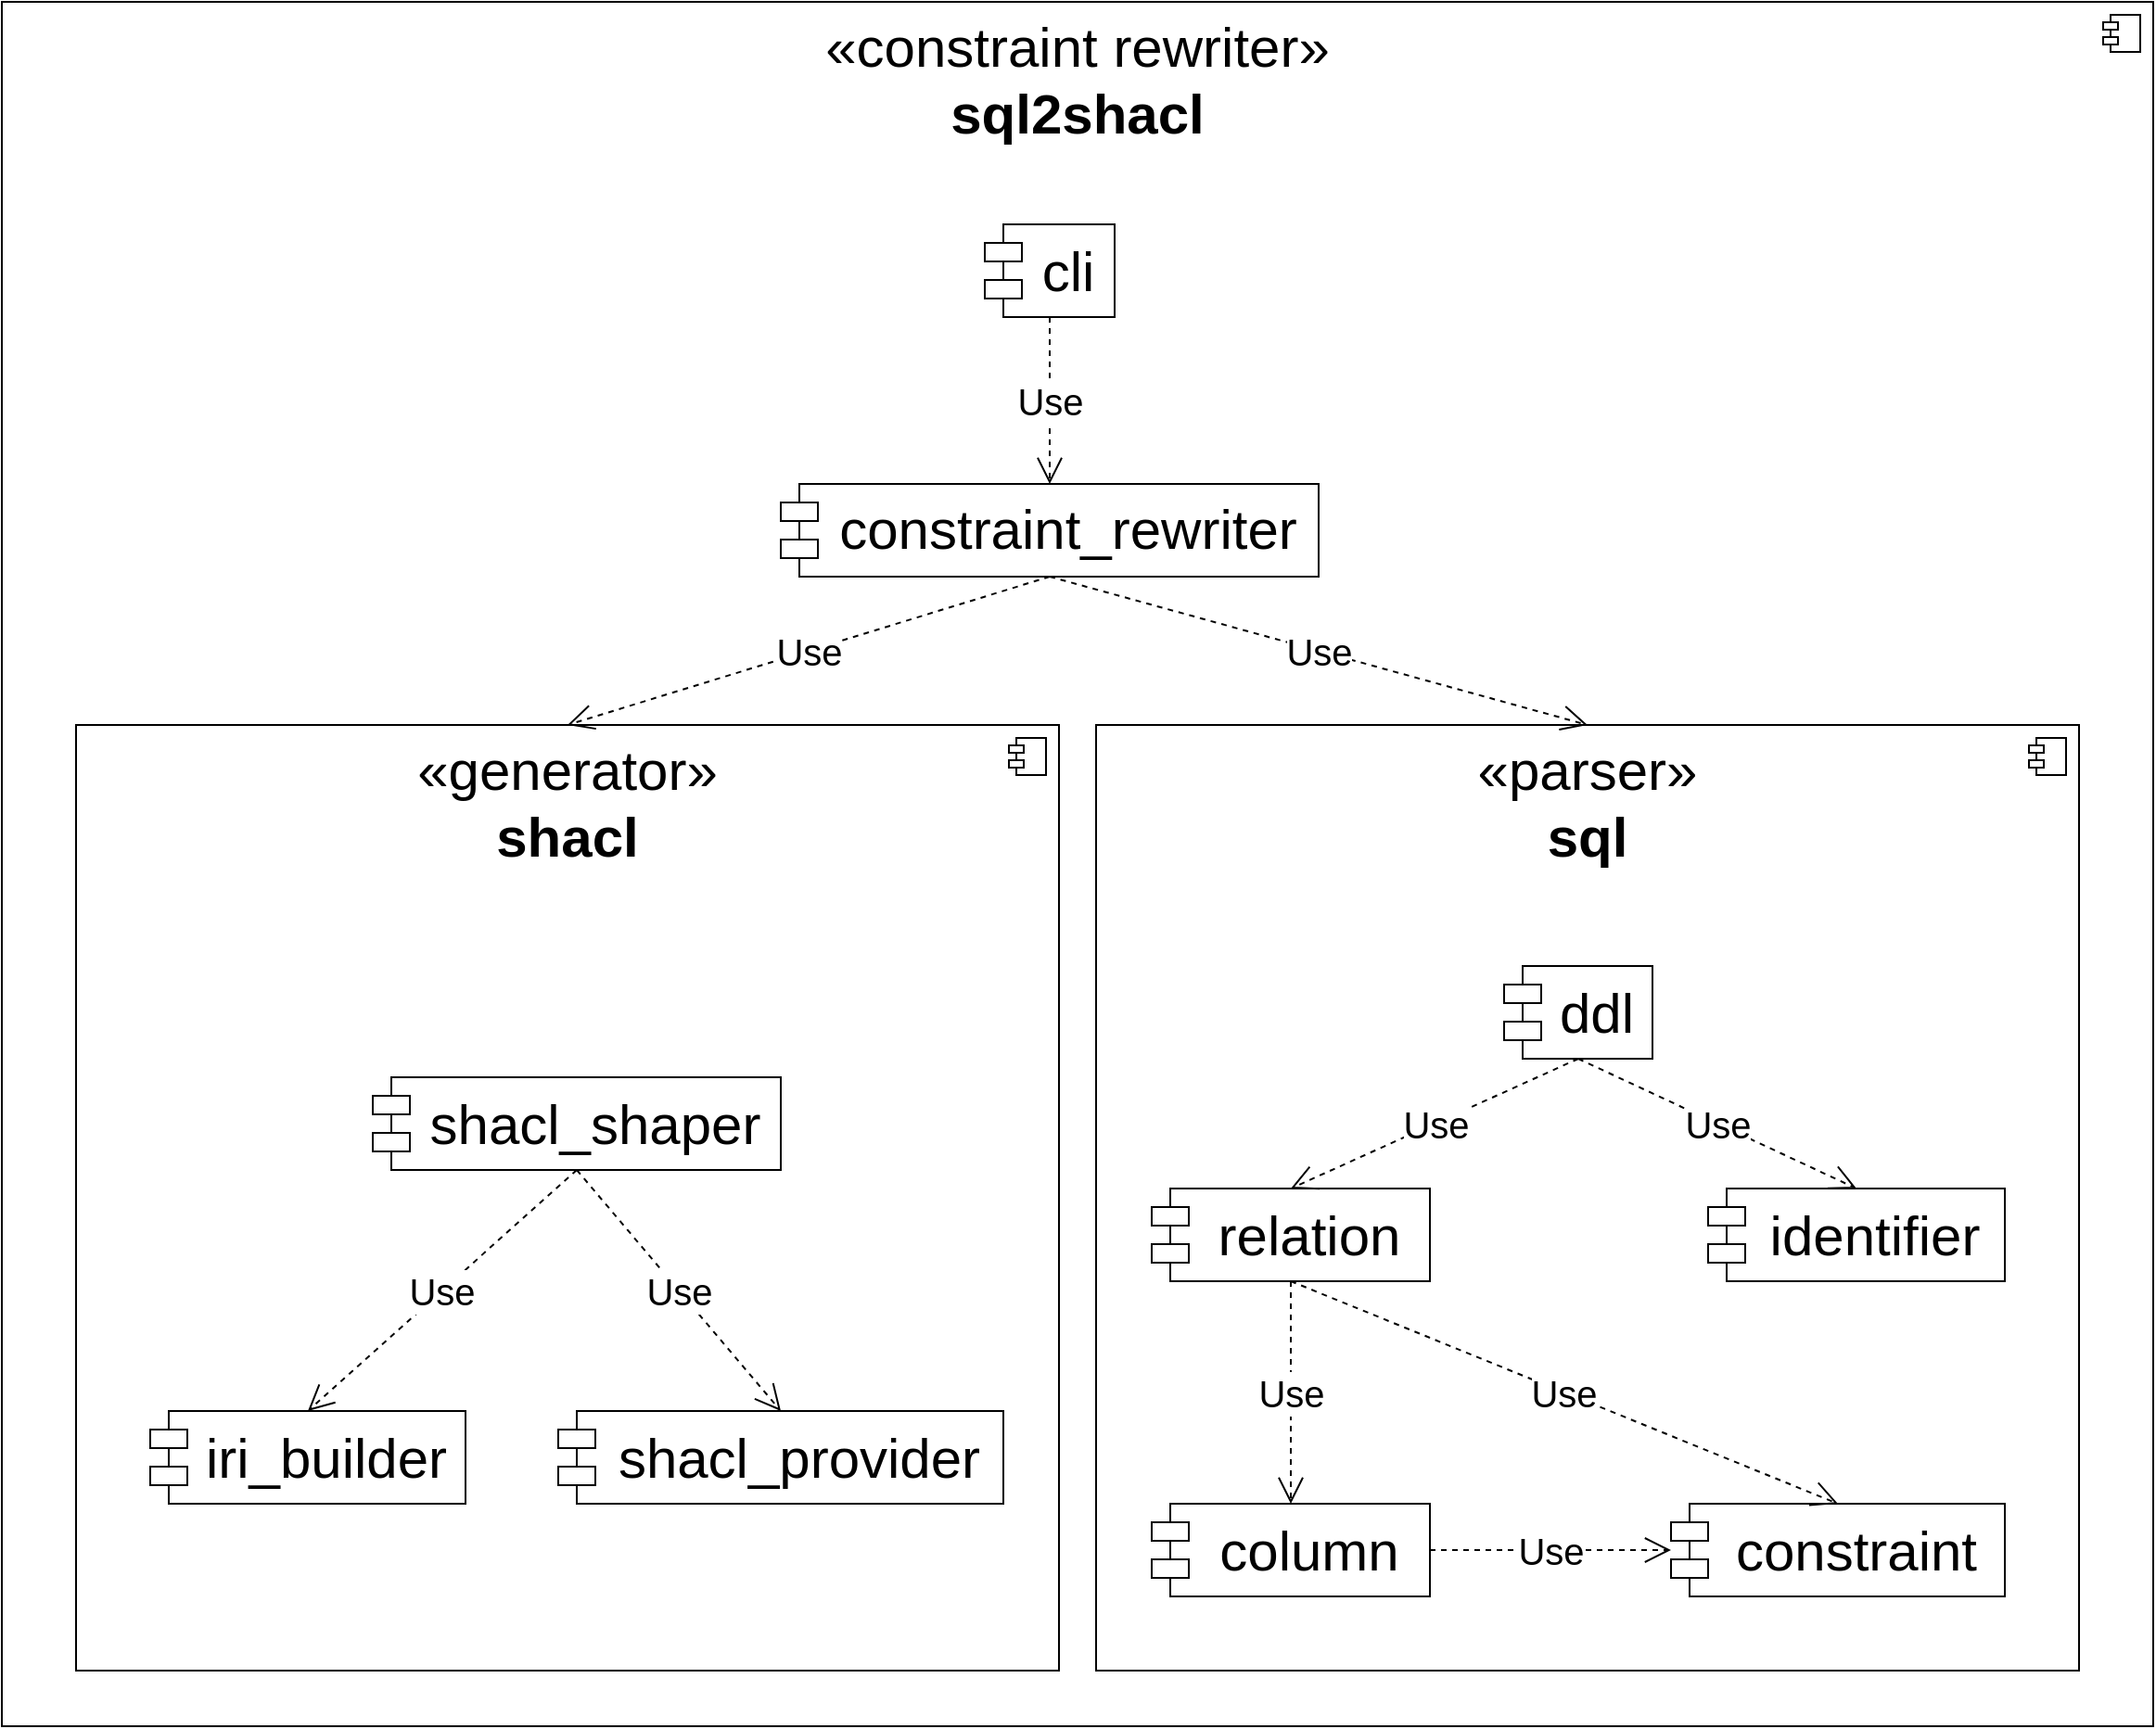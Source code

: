 <mxfile version="24.6.4" type="device">
  <diagram name="Page-1" id="PYlrYKxPpt4eErfjxE6B">
    <mxGraphModel dx="2098" dy="1574" grid="1" gridSize="10" guides="0" tooltips="1" connect="1" arrows="0" fold="1" page="1" pageScale="1" pageWidth="1654" pageHeight="1169" background="none" math="0" shadow="0">
      <root>
        <mxCell id="0" />
        <mxCell id="1" parent="0" />
        <mxCell id="WPn6TP8sn5g8j_nVukEv-1" value="«constraint rewriter»&lt;br style=&quot;font-size: 30px;&quot;&gt;&lt;b&gt;sql2shacl&lt;/b&gt;" style="html=1;dropTarget=0;whiteSpace=wrap;fontSize=30;verticalAlign=top;labelBackgroundColor=none;flipH=0;" vertex="1" parent="1">
          <mxGeometry x="260" y="60" width="1160" height="930" as="geometry" />
        </mxCell>
        <mxCell id="WPn6TP8sn5g8j_nVukEv-2" value="" style="shape=module;jettyWidth=8;jettyHeight=4;fontSize=30;verticalAlign=top;labelBackgroundColor=none;" vertex="1" parent="WPn6TP8sn5g8j_nVukEv-1">
          <mxGeometry x="1" width="20" height="20" relative="1" as="geometry">
            <mxPoint x="-27" y="7" as="offset" />
          </mxGeometry>
        </mxCell>
        <mxCell id="WPn6TP8sn5g8j_nVukEv-40" value="" style="group" vertex="1" connectable="0" parent="1">
          <mxGeometry x="680" y="180" width="290" height="180" as="geometry" />
        </mxCell>
        <mxCell id="WPn6TP8sn5g8j_nVukEv-32" value="&lt;font style=&quot;font-size: 30px;&quot;&gt;cli&lt;/font&gt;" style="shape=module;align=center;spacingLeft=20;align=center;verticalAlign=middle;whiteSpace=wrap;html=1;flipH=0;" vertex="1" parent="WPn6TP8sn5g8j_nVukEv-40">
          <mxGeometry x="110" width="70" height="50" as="geometry" />
        </mxCell>
        <mxCell id="WPn6TP8sn5g8j_nVukEv-29" value="&lt;font style=&quot;font-size: 30px;&quot;&gt;constraint_rewriter&lt;/font&gt;" style="shape=module;align=left;spacingLeft=20;align=center;verticalAlign=top;whiteSpace=wrap;html=1;" vertex="1" parent="WPn6TP8sn5g8j_nVukEv-40">
          <mxGeometry y="140" width="290" height="50" as="geometry" />
        </mxCell>
        <mxCell id="WPn6TP8sn5g8j_nVukEv-39" value="&lt;font style=&quot;font-size: 20px;&quot;&gt;Use&lt;/font&gt;" style="endArrow=open;endSize=12;dashed=1;html=1;rounded=0;exitX=0.5;exitY=1;exitDx=0;exitDy=0;entryX=0.5;entryY=0;entryDx=0;entryDy=0;" edge="1" parent="WPn6TP8sn5g8j_nVukEv-40" source="WPn6TP8sn5g8j_nVukEv-32" target="WPn6TP8sn5g8j_nVukEv-29">
          <mxGeometry width="160" relative="1" as="geometry">
            <mxPoint x="20.085" y="281.471" as="sourcePoint" />
            <mxPoint x="180.766" y="281.471" as="targetPoint" />
          </mxGeometry>
        </mxCell>
        <mxCell id="WPn6TP8sn5g8j_nVukEv-36" value="" style="group" vertex="1" connectable="0" parent="1">
          <mxGeometry x="850" y="450" width="530" height="510" as="geometry" />
        </mxCell>
        <mxCell id="WPn6TP8sn5g8j_nVukEv-3" value="«parser»&lt;br style=&quot;font-size: 30px;&quot;&gt;&lt;b style=&quot;font-size: 30px;&quot;&gt;sql&lt;/b&gt;" style="html=1;dropTarget=0;whiteSpace=wrap;fontSize=30;verticalAlign=top;labelBackgroundColor=none;" vertex="1" parent="WPn6TP8sn5g8j_nVukEv-36">
          <mxGeometry width="530" height="510" as="geometry" />
        </mxCell>
        <mxCell id="WPn6TP8sn5g8j_nVukEv-4" value="" style="shape=module;jettyWidth=8;jettyHeight=4;fontSize=30;verticalAlign=top;labelBackgroundColor=none;" vertex="1" parent="WPn6TP8sn5g8j_nVukEv-3">
          <mxGeometry x="1" width="20" height="20" relative="1" as="geometry">
            <mxPoint x="-27" y="7" as="offset" />
          </mxGeometry>
        </mxCell>
        <mxCell id="WPn6TP8sn5g8j_nVukEv-12" value="relation" style="shape=module;align=left;spacingLeft=20;align=center;verticalAlign=middle;whiteSpace=wrap;html=1;fontSize=30;" vertex="1" parent="WPn6TP8sn5g8j_nVukEv-36">
          <mxGeometry x="30" y="250" width="150" height="50" as="geometry" />
        </mxCell>
        <mxCell id="WPn6TP8sn5g8j_nVukEv-13" value="identifier" style="shape=module;align=left;spacingLeft=20;align=center;verticalAlign=middle;whiteSpace=wrap;html=1;fontSize=30;" vertex="1" parent="WPn6TP8sn5g8j_nVukEv-36">
          <mxGeometry x="330" y="250" width="160" height="50" as="geometry" />
        </mxCell>
        <mxCell id="WPn6TP8sn5g8j_nVukEv-14" value="ddl" style="shape=module;align=left;spacingLeft=20;align=center;verticalAlign=middle;whiteSpace=wrap;html=1;fontSize=30;" vertex="1" parent="WPn6TP8sn5g8j_nVukEv-36">
          <mxGeometry x="220" y="130" width="80" height="50" as="geometry" />
        </mxCell>
        <mxCell id="WPn6TP8sn5g8j_nVukEv-15" value="constraint" style="shape=module;align=left;spacingLeft=20;align=center;verticalAlign=middle;whiteSpace=wrap;html=1;fontSize=30;" vertex="1" parent="WPn6TP8sn5g8j_nVukEv-36">
          <mxGeometry x="310" y="420" width="180" height="50" as="geometry" />
        </mxCell>
        <mxCell id="WPn6TP8sn5g8j_nVukEv-16" value="column" style="shape=module;align=left;spacingLeft=20;align=center;verticalAlign=middle;whiteSpace=wrap;html=1;fontSize=30;" vertex="1" parent="WPn6TP8sn5g8j_nVukEv-36">
          <mxGeometry x="30" y="420" width="150" height="50" as="geometry" />
        </mxCell>
        <mxCell id="WPn6TP8sn5g8j_nVukEv-23" value="Use" style="endArrow=open;endSize=12;dashed=1;html=1;rounded=0;exitX=0.5;exitY=1;exitDx=0;exitDy=0;entryX=0.5;entryY=0;entryDx=0;entryDy=0;fontSize=20;" edge="1" parent="WPn6TP8sn5g8j_nVukEv-36" source="WPn6TP8sn5g8j_nVukEv-14" target="WPn6TP8sn5g8j_nVukEv-12">
          <mxGeometry width="160" relative="1" as="geometry">
            <mxPoint x="-187.855" y="223.235" as="sourcePoint" />
            <mxPoint x="-20.873" y="223.235" as="targetPoint" />
          </mxGeometry>
        </mxCell>
        <mxCell id="WPn6TP8sn5g8j_nVukEv-24" value="Use" style="endArrow=open;endSize=12;dashed=1;html=1;rounded=0;exitX=0.5;exitY=1;exitDx=0;exitDy=0;entryX=0.5;entryY=0;entryDx=0;entryDy=0;fontSize=20;" edge="1" parent="WPn6TP8sn5g8j_nVukEv-36" source="WPn6TP8sn5g8j_nVukEv-12" target="WPn6TP8sn5g8j_nVukEv-16">
          <mxGeometry width="160" relative="1" as="geometry">
            <mxPoint x="-187.855" y="126.176" as="sourcePoint" />
            <mxPoint x="-20.873" y="126.176" as="targetPoint" />
          </mxGeometry>
        </mxCell>
        <mxCell id="WPn6TP8sn5g8j_nVukEv-26" value="Use" style="endArrow=open;endSize=12;dashed=1;html=1;rounded=0;exitX=0.5;exitY=1;exitDx=0;exitDy=0;entryX=0.5;entryY=0;entryDx=0;entryDy=0;fontSize=20;" edge="1" parent="WPn6TP8sn5g8j_nVukEv-36" source="WPn6TP8sn5g8j_nVukEv-12" target="WPn6TP8sn5g8j_nVukEv-15">
          <mxGeometry width="160" relative="1" as="geometry">
            <mxPoint x="-187.855" y="126.176" as="sourcePoint" />
            <mxPoint x="-20.873" y="126.176" as="targetPoint" />
          </mxGeometry>
        </mxCell>
        <mxCell id="WPn6TP8sn5g8j_nVukEv-27" value="Use" style="endArrow=open;endSize=12;dashed=1;html=1;rounded=0;exitX=1;exitY=0.5;exitDx=0;exitDy=0;fontSize=20;" edge="1" parent="WPn6TP8sn5g8j_nVukEv-36" source="WPn6TP8sn5g8j_nVukEv-16" target="WPn6TP8sn5g8j_nVukEv-15">
          <mxGeometry width="160" relative="1" as="geometry">
            <mxPoint x="-187.855" y="126.176" as="sourcePoint" />
            <mxPoint x="-20.873" y="126.176" as="targetPoint" />
          </mxGeometry>
        </mxCell>
        <mxCell id="WPn6TP8sn5g8j_nVukEv-28" value="Use" style="endArrow=open;endSize=12;dashed=1;html=1;rounded=0;exitX=0.5;exitY=1;exitDx=0;exitDy=0;entryX=0.5;entryY=0;entryDx=0;entryDy=0;fontSize=20;" edge="1" parent="WPn6TP8sn5g8j_nVukEv-36" source="WPn6TP8sn5g8j_nVukEv-14" target="WPn6TP8sn5g8j_nVukEv-13">
          <mxGeometry width="160" relative="1" as="geometry">
            <mxPoint x="-187.855" y="223.235" as="sourcePoint" />
            <mxPoint x="-20.873" y="223.235" as="targetPoint" />
          </mxGeometry>
        </mxCell>
        <mxCell id="WPn6TP8sn5g8j_nVukEv-31" value="Use" style="endArrow=open;endSize=12;dashed=1;html=1;rounded=0;entryX=0.5;entryY=0;entryDx=0;entryDy=0;exitX=0.5;exitY=1;exitDx=0;exitDy=0;fontSize=20;" edge="1" parent="1" source="WPn6TP8sn5g8j_nVukEv-29" target="WPn6TP8sn5g8j_nVukEv-3">
          <mxGeometry width="160" relative="1" as="geometry">
            <mxPoint x="536.255" y="573.824" as="sourcePoint" />
            <mxPoint x="882.723" y="573.824" as="targetPoint" />
          </mxGeometry>
        </mxCell>
        <mxCell id="WPn6TP8sn5g8j_nVukEv-34" value="" style="group" vertex="1" connectable="0" parent="1">
          <mxGeometry x="300" y="450" width="530" height="510" as="geometry" />
        </mxCell>
        <mxCell id="WPn6TP8sn5g8j_nVukEv-5" value="«generator»&lt;br style=&quot;font-size: 30px;&quot;&gt;&lt;b style=&quot;font-size: 30px;&quot;&gt;shacl&lt;/b&gt;" style="html=1;dropTarget=0;whiteSpace=wrap;fontSize=30;verticalAlign=top;labelBackgroundColor=none;" vertex="1" parent="WPn6TP8sn5g8j_nVukEv-34">
          <mxGeometry width="530" height="510" as="geometry" />
        </mxCell>
        <mxCell id="WPn6TP8sn5g8j_nVukEv-6" value="" style="shape=module;jettyWidth=8;jettyHeight=4;fontSize=30;verticalAlign=top;labelBackgroundColor=none;" vertex="1" parent="WPn6TP8sn5g8j_nVukEv-5">
          <mxGeometry x="1" width="20" height="20" relative="1" as="geometry">
            <mxPoint x="-27" y="7" as="offset" />
          </mxGeometry>
        </mxCell>
        <mxCell id="WPn6TP8sn5g8j_nVukEv-9" value="iri_builder" style="shape=module;align=left;spacingLeft=20;align=center;verticalAlign=middle;whiteSpace=wrap;html=1;fontSize=30;" vertex="1" parent="WPn6TP8sn5g8j_nVukEv-34">
          <mxGeometry x="40" y="370" width="170" height="50" as="geometry" />
        </mxCell>
        <mxCell id="WPn6TP8sn5g8j_nVukEv-10" value="shacl_provider" style="shape=module;align=left;spacingLeft=20;align=center;verticalAlign=middle;whiteSpace=wrap;html=1;fontSize=30;" vertex="1" parent="WPn6TP8sn5g8j_nVukEv-34">
          <mxGeometry x="260" y="370" width="240" height="50" as="geometry" />
        </mxCell>
        <mxCell id="WPn6TP8sn5g8j_nVukEv-11" value="shacl_shaper" style="shape=module;align=left;spacingLeft=20;align=center;verticalAlign=middle;whiteSpace=wrap;html=1;fontSize=30;" vertex="1" parent="WPn6TP8sn5g8j_nVukEv-34">
          <mxGeometry x="160" y="190" width="220" height="50" as="geometry" />
        </mxCell>
        <mxCell id="WPn6TP8sn5g8j_nVukEv-20" value="Use" style="endArrow=open;endSize=12;dashed=1;html=1;rounded=0;exitX=0.5;exitY=1;exitDx=0;exitDy=0;entryX=0.5;entryY=0;entryDx=0;entryDy=0;fontSize=20;" edge="1" parent="WPn6TP8sn5g8j_nVukEv-34" source="WPn6TP8sn5g8j_nVukEv-11" target="WPn6TP8sn5g8j_nVukEv-9">
          <mxGeometry width="160" relative="1" as="geometry">
            <mxPoint x="451.915" y="305.866" as="sourcePoint" />
            <mxPoint x="612.596" y="305.866" as="targetPoint" />
          </mxGeometry>
        </mxCell>
        <mxCell id="WPn6TP8sn5g8j_nVukEv-21" value="Use" style="endArrow=open;endSize=12;dashed=1;html=1;rounded=0;exitX=0.5;exitY=1;exitDx=0;exitDy=0;entryX=0.5;entryY=0;entryDx=0;entryDy=0;fontSize=20;" edge="1" parent="WPn6TP8sn5g8j_nVukEv-34" source="WPn6TP8sn5g8j_nVukEv-11" target="WPn6TP8sn5g8j_nVukEv-10">
          <mxGeometry width="160" relative="1" as="geometry">
            <mxPoint x="451.915" y="305.866" as="sourcePoint" />
            <mxPoint x="612.596" y="305.866" as="targetPoint" />
          </mxGeometry>
        </mxCell>
        <mxCell id="WPn6TP8sn5g8j_nVukEv-30" value="Use" style="endArrow=open;endSize=12;dashed=1;html=1;rounded=0;exitX=0.5;exitY=1;exitDx=0;exitDy=0;entryX=0.5;entryY=0;entryDx=0;entryDy=0;fontSize=20;" edge="1" parent="1" source="WPn6TP8sn5g8j_nVukEv-29" target="WPn6TP8sn5g8j_nVukEv-5">
          <mxGeometry width="160" relative="1" as="geometry">
            <mxPoint x="693.522" y="573.824" as="sourcePoint" />
            <mxPoint x="651.745" y="826.176" as="targetPoint" />
          </mxGeometry>
        </mxCell>
      </root>
    </mxGraphModel>
  </diagram>
</mxfile>
